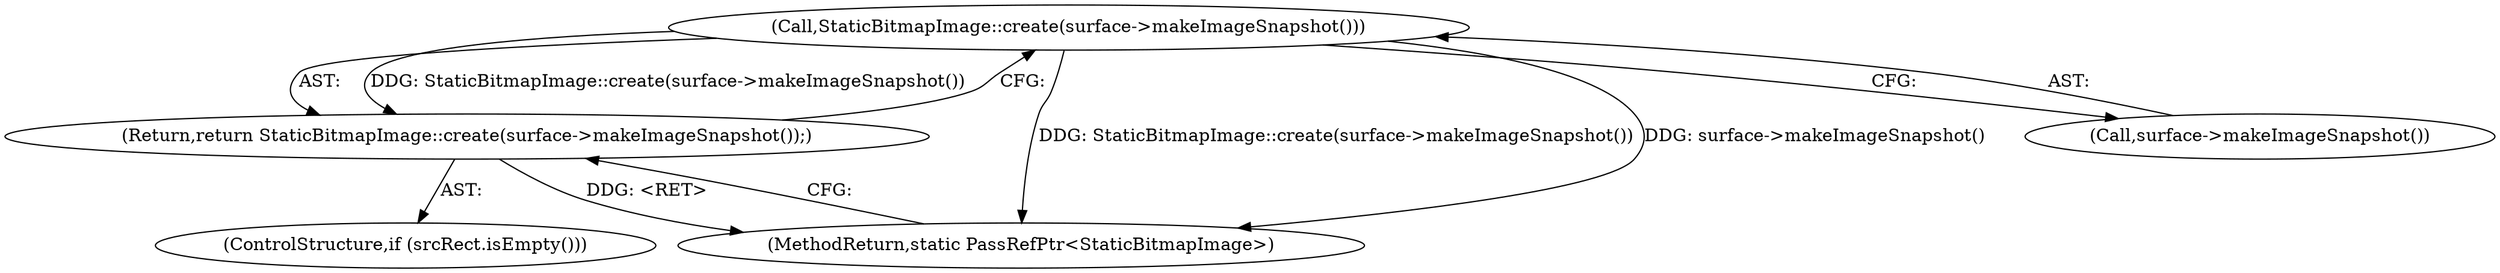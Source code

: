 digraph "0_Chrome_d59a4441697f6253e7dc3f7ae5caad6e5fd2c778_1@API" {
"1000278" [label="(Call,StaticBitmapImage::create(surface->makeImageSnapshot()))"];
"1000277" [label="(Return,return StaticBitmapImage::create(surface->makeImageSnapshot());)"];
"1000388" [label="(MethodReturn,static PassRefPtr<StaticBitmapImage>)"];
"1000275" [label="(ControlStructure,if (srcRect.isEmpty()))"];
"1000279" [label="(Call,surface->makeImageSnapshot())"];
"1000277" [label="(Return,return StaticBitmapImage::create(surface->makeImageSnapshot());)"];
"1000278" [label="(Call,StaticBitmapImage::create(surface->makeImageSnapshot()))"];
"1000278" -> "1000277"  [label="AST: "];
"1000278" -> "1000279"  [label="CFG: "];
"1000279" -> "1000278"  [label="AST: "];
"1000277" -> "1000278"  [label="CFG: "];
"1000278" -> "1000388"  [label="DDG: StaticBitmapImage::create(surface->makeImageSnapshot())"];
"1000278" -> "1000388"  [label="DDG: surface->makeImageSnapshot()"];
"1000278" -> "1000277"  [label="DDG: StaticBitmapImage::create(surface->makeImageSnapshot())"];
"1000277" -> "1000275"  [label="AST: "];
"1000388" -> "1000277"  [label="CFG: "];
"1000277" -> "1000388"  [label="DDG: <RET>"];
}
